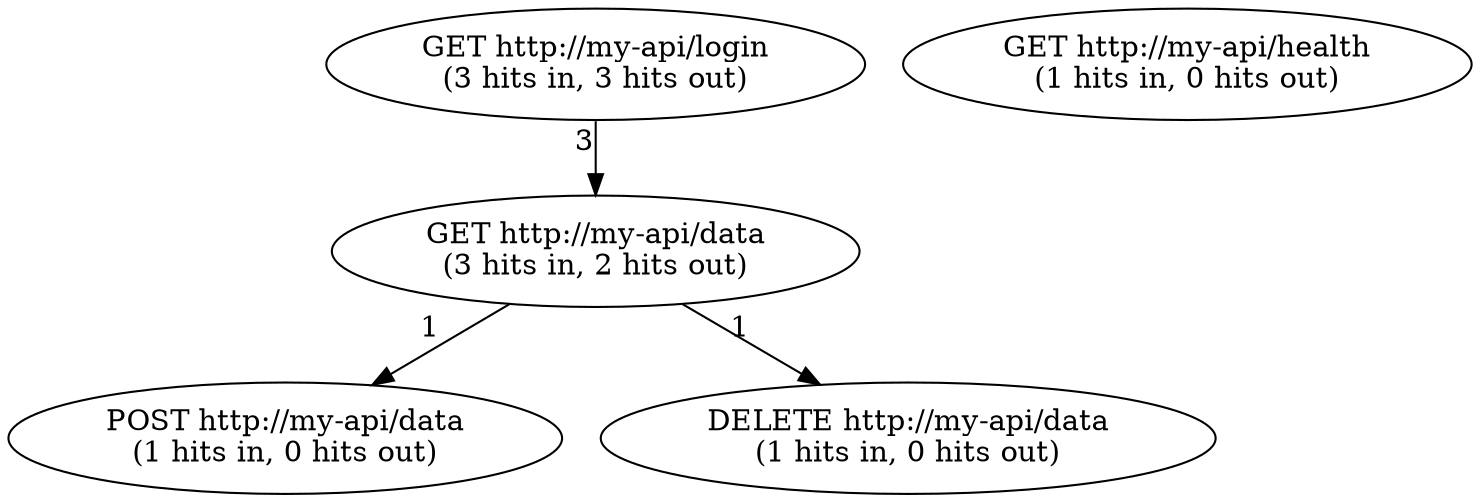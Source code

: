 digraph apathy_graph {
  r0 [label="GET http://my-api/login\n(3 hits in, 3 hits out)"];
  r1 [label="GET http://my-api/data\n(3 hits in, 2 hits out)"];
  r2 [label="POST http://my-api/data\n(1 hits in, 0 hits out)"];
  r3 [label="DELETE http://my-api/data\n(1 hits in, 0 hits out)"];
  r4 [label="GET http://my-api/health\n(1 hits in, 0 hits out)"];

  r0 -> r1 [xlabel="3"];
  r1 -> r3 [xlabel="1"];
  r1 -> r2 [xlabel="1"];
}
